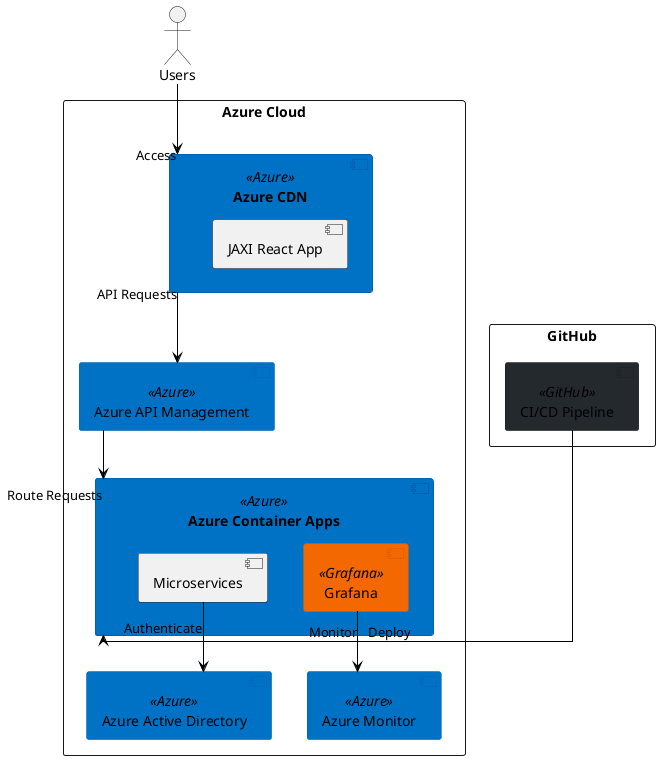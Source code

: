 @startuml Enhanced Architecture Diagram

!define AZURE_COLOR #0072C6
!define GRAFANA_COLOR #F46800
!define USER_COLOR #85BBF0
!define GITHUB_COLOR #24292E

skinparam componentStyle uml2
skinparam component {
    BackgroundColor<<Azure>> AZURE_COLOR
    BorderColor<<Azure>> #0063B1
    BackgroundColor<<Grafana>> GRAFANA_COLOR
    BorderColor<<Grafana>> #D35A00
    BackgroundColor<<User>> USER_COLOR
    BorderColor<<User>> #5E9ED6
    BackgroundColor<<GitHub>> GITHUB_COLOR
    BorderColor<<GitHub>> #1B1F23
}

skinparam linetype ortho

actor "Users" as users

rectangle "Azure Cloud" {
    component "Azure CDN" as cdn <<Azure>> {
        [JAXI React App] as react_app
    }

    component "Azure Active Directory" as azure_ad <<Azure>>
    
    component "Azure Container Apps" as aca <<Azure>> {
        [Microservices] as microservices
        [Grafana] as grafana <<Grafana>>
    }
    
    component "Azure API Management" as apim <<Azure>>
    component "Azure Monitor" as azure_monitor <<Azure>>
}

rectangle "GitHub" {
    [CI/CD Pipeline] as cicd <<GitHub>>
}

users -[#000000]-> cdn : Access
cdn -[#000000]-> apim : API Requests
apim -[#000000]-> aca : Route Requests
microservices -[#000000]-> azure_ad : Authenticate
grafana -[#000000]-> azure_monitor : Monitor
cicd -[#000000]-> aca : Deploy

@enduml
